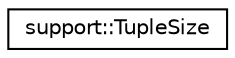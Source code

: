 digraph "Graphical Class Hierarchy"
{
 // LATEX_PDF_SIZE
  edge [fontname="Helvetica",fontsize="10",labelfontname="Helvetica",labelfontsize="10"];
  node [fontname="Helvetica",fontsize="10",shape=record];
  rankdir="LR";
  Node0 [label="support::TupleSize",height=0.2,width=0.4,color="black", fillcolor="white", style="filled",URL="$classsupport_1_1TupleSize.html",tooltip=" "];
}

